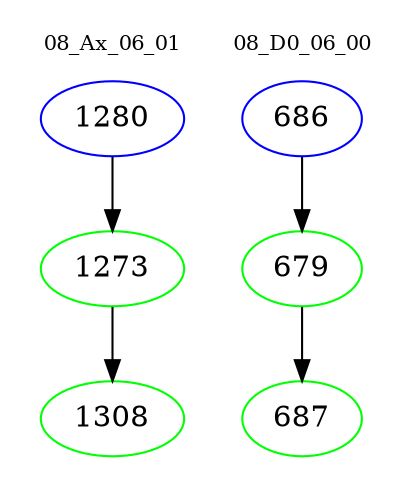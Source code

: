 digraph{
subgraph cluster_0 {
color = white
label = "08_Ax_06_01";
fontsize=10;
T0_1280 [label="1280", color="blue"]
T0_1280 -> T0_1273 [color="black"]
T0_1273 [label="1273", color="green"]
T0_1273 -> T0_1308 [color="black"]
T0_1308 [label="1308", color="green"]
}
subgraph cluster_1 {
color = white
label = "08_D0_06_00";
fontsize=10;
T1_686 [label="686", color="blue"]
T1_686 -> T1_679 [color="black"]
T1_679 [label="679", color="green"]
T1_679 -> T1_687 [color="black"]
T1_687 [label="687", color="green"]
}
}
